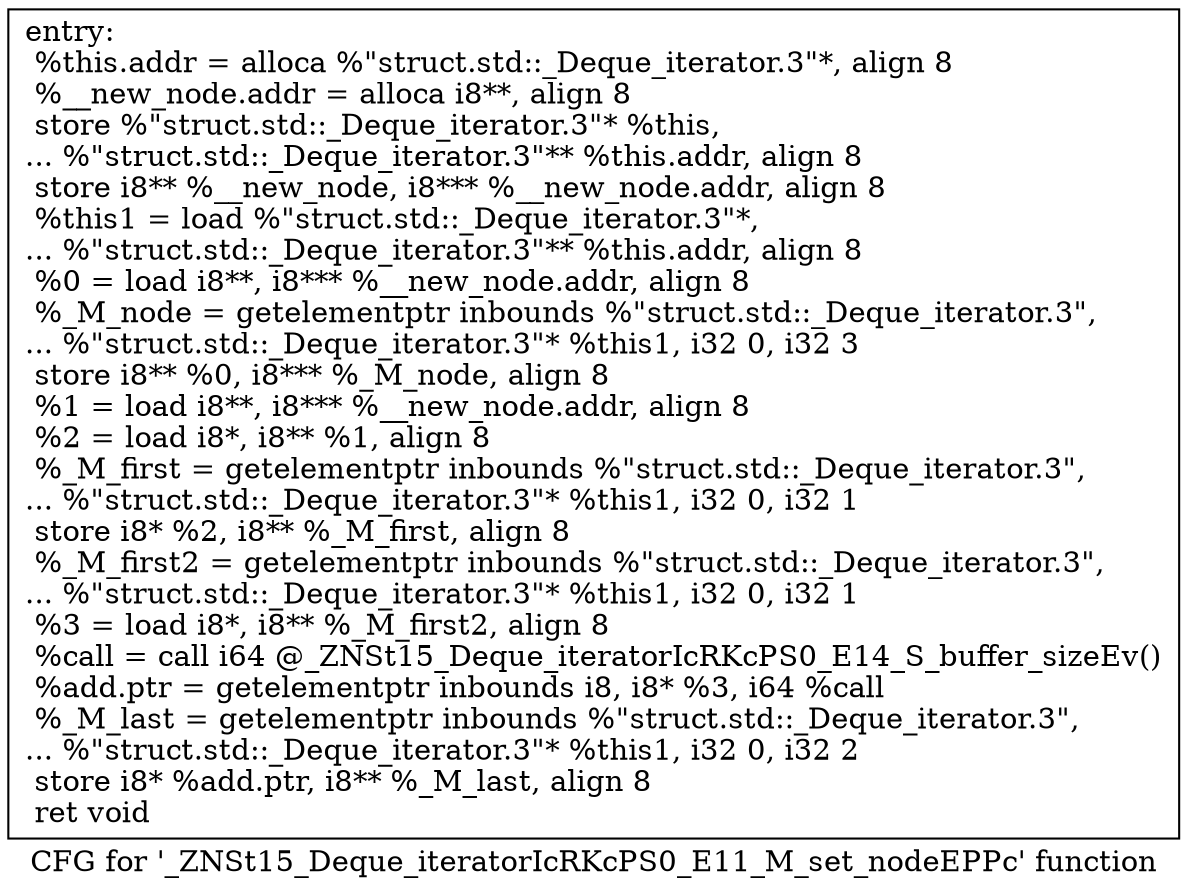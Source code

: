 digraph "CFG for '_ZNSt15_Deque_iteratorIcRKcPS0_E11_M_set_nodeEPPc' function" {
	label="CFG for '_ZNSt15_Deque_iteratorIcRKcPS0_E11_M_set_nodeEPPc' function";

	Node0x6ba3990 [shape=record,label="{entry:\l  %this.addr = alloca %\"struct.std::_Deque_iterator.3\"*, align 8\l  %__new_node.addr = alloca i8**, align 8\l  store %\"struct.std::_Deque_iterator.3\"* %this,\l... %\"struct.std::_Deque_iterator.3\"** %this.addr, align 8\l  store i8** %__new_node, i8*** %__new_node.addr, align 8\l  %this1 = load %\"struct.std::_Deque_iterator.3\"*,\l... %\"struct.std::_Deque_iterator.3\"** %this.addr, align 8\l  %0 = load i8**, i8*** %__new_node.addr, align 8\l  %_M_node = getelementptr inbounds %\"struct.std::_Deque_iterator.3\",\l... %\"struct.std::_Deque_iterator.3\"* %this1, i32 0, i32 3\l  store i8** %0, i8*** %_M_node, align 8\l  %1 = load i8**, i8*** %__new_node.addr, align 8\l  %2 = load i8*, i8** %1, align 8\l  %_M_first = getelementptr inbounds %\"struct.std::_Deque_iterator.3\",\l... %\"struct.std::_Deque_iterator.3\"* %this1, i32 0, i32 1\l  store i8* %2, i8** %_M_first, align 8\l  %_M_first2 = getelementptr inbounds %\"struct.std::_Deque_iterator.3\",\l... %\"struct.std::_Deque_iterator.3\"* %this1, i32 0, i32 1\l  %3 = load i8*, i8** %_M_first2, align 8\l  %call = call i64 @_ZNSt15_Deque_iteratorIcRKcPS0_E14_S_buffer_sizeEv()\l  %add.ptr = getelementptr inbounds i8, i8* %3, i64 %call\l  %_M_last = getelementptr inbounds %\"struct.std::_Deque_iterator.3\",\l... %\"struct.std::_Deque_iterator.3\"* %this1, i32 0, i32 2\l  store i8* %add.ptr, i8** %_M_last, align 8\l  ret void\l}"];
}
